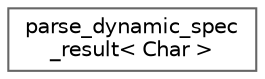digraph "类继承关系图"
{
 // LATEX_PDF_SIZE
  bgcolor="transparent";
  edge [fontname=Helvetica,fontsize=10,labelfontname=Helvetica,labelfontsize=10];
  node [fontname=Helvetica,fontsize=10,shape=box,height=0.2,width=0.4];
  rankdir="LR";
  Node0 [id="Node000000",label="parse_dynamic_spec\l_result\< Char \>",height=0.2,width=0.4,color="grey40", fillcolor="white", style="filled",URL="$structdetail_1_1parse__dynamic__spec__result.html",tooltip=" "];
}
